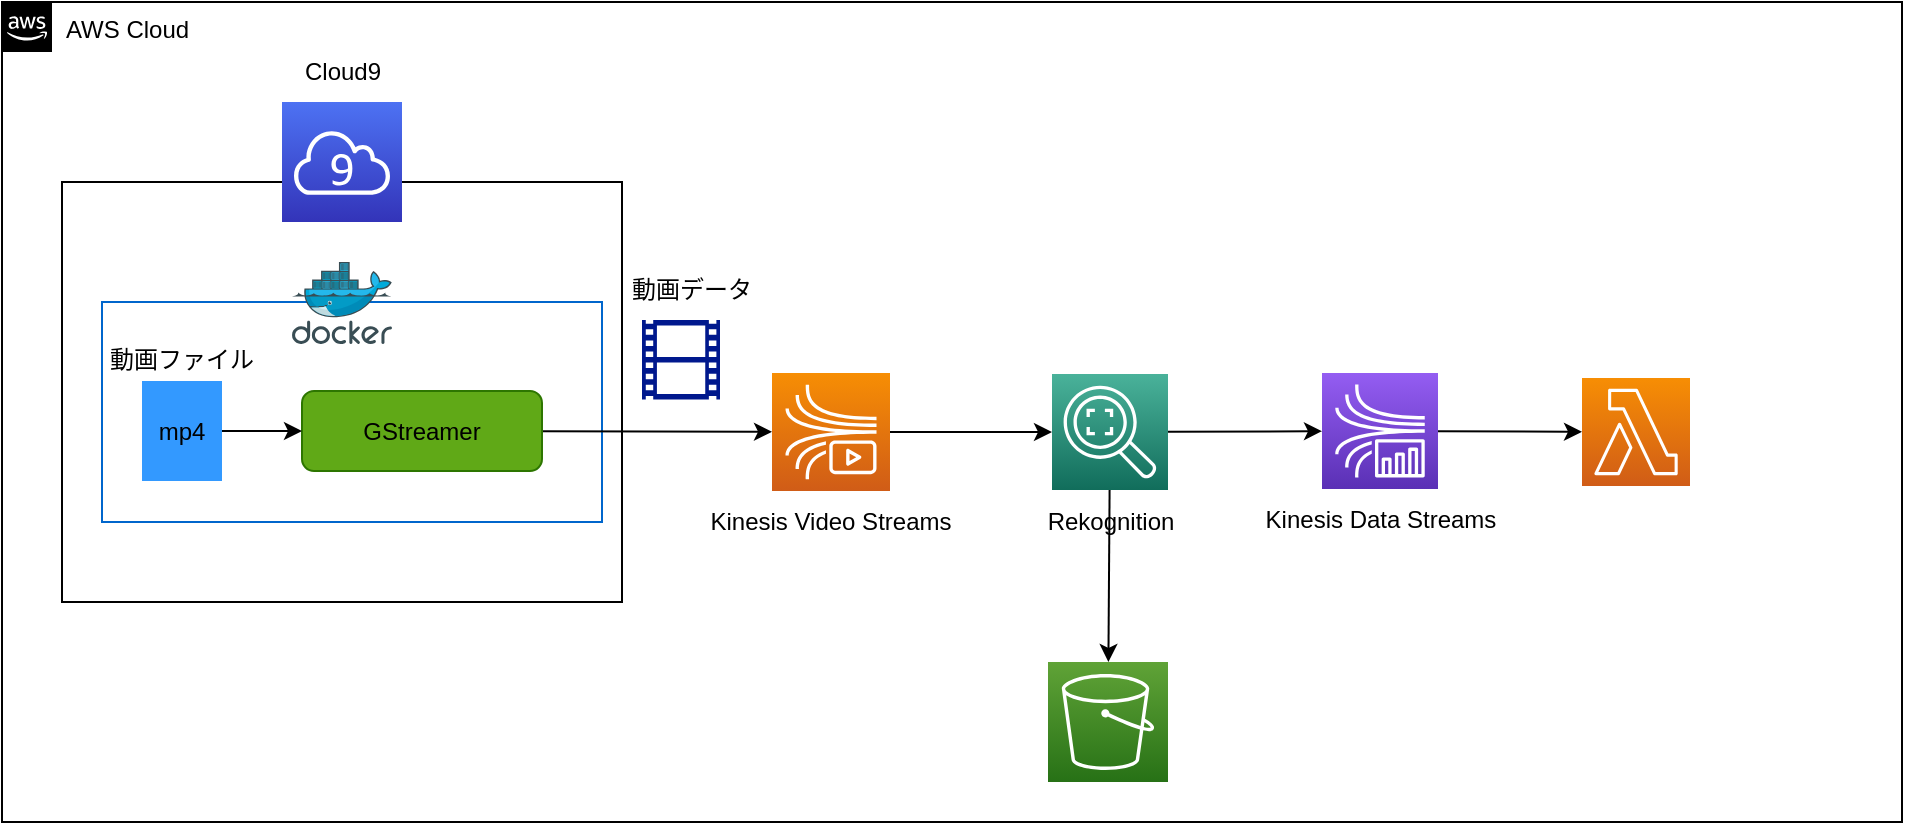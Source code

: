 <mxfile>
    <diagram id="9ZjgC-5HmLTE2_oXbilV" name="Page-1">
        <mxGraphModel dx="2055" dy="784" grid="1" gridSize="10" guides="1" tooltips="1" connect="1" arrows="1" fold="1" page="1" pageScale="1" pageWidth="850" pageHeight="1100" math="0" shadow="0">
            <root>
                <mxCell id="0"/>
                <mxCell id="1" parent="0"/>
                <mxCell id="2" value="AWS Cloud" style="points=[[0,0],[0.25,0],[0.5,0],[0.75,0],[1,0],[1,0.25],[1,0.5],[1,0.75],[1,1],[0.75,1],[0.5,1],[0.25,1],[0,1],[0,0.75],[0,0.5],[0,0.25]];outlineConnect=0;html=1;whiteSpace=wrap;fontSize=12;fontStyle=0;container=1;pointerEvents=0;collapsible=0;recursiveResize=0;shape=mxgraph.aws4.group;grIcon=mxgraph.aws4.group_aws_cloud_alt;fillColor=none;verticalAlign=top;align=left;spacingLeft=30;dashed=0;" parent="1" vertex="1">
                    <mxGeometry x="-140" y="170" width="950" height="410" as="geometry"/>
                </mxCell>
                <mxCell id="27" value="" style="edgeStyle=none;html=1;fontColor=#fbf9f9;" parent="2" source="3" target="4" edge="1">
                    <mxGeometry relative="1" as="geometry"/>
                </mxCell>
                <mxCell id="3" value="" style="sketch=0;points=[[0,0,0],[0.25,0,0],[0.5,0,0],[0.75,0,0],[1,0,0],[0,1,0],[0.25,1,0],[0.5,1,0],[0.75,1,0],[1,1,0],[0,0.25,0],[0,0.5,0],[0,0.75,0],[1,0.25,0],[1,0.5,0],[1,0.75,0]];outlineConnect=0;fontColor=#232F3E;gradientColor=#945DF2;gradientDirection=north;fillColor=#5A30B5;strokeColor=#ffffff;dashed=0;verticalLabelPosition=bottom;verticalAlign=top;align=center;html=1;fontSize=12;fontStyle=0;aspect=fixed;shape=mxgraph.aws4.resourceIcon;resIcon=mxgraph.aws4.kinesis_data_analytics;" parent="2" vertex="1">
                    <mxGeometry x="660" y="185.5" width="58" height="58" as="geometry"/>
                </mxCell>
                <mxCell id="6" value="" style="rounded=0;whiteSpace=wrap;html=1;fillColor=none;" parent="2" vertex="1">
                    <mxGeometry x="30" y="90" width="280" height="210" as="geometry"/>
                </mxCell>
                <mxCell id="5" value="" style="sketch=0;points=[[0,0,0],[0.25,0,0],[0.5,0,0],[0.75,0,0],[1,0,0],[0,1,0],[0.25,1,0],[0.5,1,0],[0.75,1,0],[1,1,0],[0,0.25,0],[0,0.5,0],[0,0.75,0],[1,0.25,0],[1,0.5,0],[1,0.75,0]];outlineConnect=0;fontColor=#232F3E;gradientColor=#4D72F3;gradientDirection=north;fillColor=#3334B9;strokeColor=#ffffff;dashed=0;verticalLabelPosition=bottom;verticalAlign=top;align=center;html=1;fontSize=12;fontStyle=0;aspect=fixed;shape=mxgraph.aws4.resourceIcon;resIcon=mxgraph.aws4.cloud9;" parent="2" vertex="1">
                    <mxGeometry x="140" y="50" width="60" height="60" as="geometry"/>
                </mxCell>
                <mxCell id="8" value="" style="rounded=0;whiteSpace=wrap;html=1;fillColor=none;strokeColor=#0066CC;" parent="2" vertex="1">
                    <mxGeometry x="50" y="150" width="250" height="110" as="geometry"/>
                </mxCell>
                <mxCell id="16" value="" style="edgeStyle=none;html=1;strokeColor=#000000;" parent="2" source="9" target="10" edge="1">
                    <mxGeometry relative="1" as="geometry"/>
                </mxCell>
                <mxCell id="9" value="&lt;font color=&quot;#000000&quot;&gt;GStreamer&lt;/font&gt;" style="rounded=1;whiteSpace=wrap;html=1;fillColor=#60a917;strokeColor=#2D7600;fontColor=#ffffff;" parent="2" vertex="1">
                    <mxGeometry x="150" y="194.5" width="120" height="40" as="geometry"/>
                </mxCell>
                <mxCell id="12" value="" style="edgeStyle=none;html=1;" parent="2" source="10" target="11" edge="1">
                    <mxGeometry relative="1" as="geometry"/>
                </mxCell>
                <mxCell id="10" value="" style="sketch=0;points=[[0,0,0],[0.25,0,0],[0.5,0,0],[0.75,0,0],[1,0,0],[0,1,0],[0.25,1,0],[0.5,1,0],[0.75,1,0],[1,1,0],[0,0.25,0],[0,0.5,0],[0,0.75,0],[1,0.25,0],[1,0.5,0],[1,0.75,0]];outlineConnect=0;fontColor=#232F3E;gradientColor=#F78E04;gradientDirection=north;fillColor=#D05C17;strokeColor=#ffffff;dashed=0;verticalLabelPosition=bottom;verticalAlign=top;align=center;html=1;fontSize=12;fontStyle=0;aspect=fixed;shape=mxgraph.aws4.resourceIcon;resIcon=mxgraph.aws4.kinesis_video_streams;" parent="2" vertex="1">
                    <mxGeometry x="385" y="185.5" width="59" height="59" as="geometry"/>
                </mxCell>
                <mxCell id="13" value="" style="edgeStyle=none;html=1;" parent="2" source="11" target="3" edge="1">
                    <mxGeometry relative="1" as="geometry"/>
                </mxCell>
                <mxCell id="11" value="" style="sketch=0;points=[[0,0,0],[0.25,0,0],[0.5,0,0],[0.75,0,0],[1,0,0],[0,1,0],[0.25,1,0],[0.5,1,0],[0.75,1,0],[1,1,0],[0,0.25,0],[0,0.5,0],[0,0.75,0],[1,0.25,0],[1,0.5,0],[1,0.75,0]];outlineConnect=0;fontColor=#232F3E;gradientColor=#4AB29A;gradientDirection=north;fillColor=#116D5B;strokeColor=#ffffff;dashed=0;verticalLabelPosition=bottom;verticalAlign=top;align=center;html=1;fontSize=12;fontStyle=0;aspect=fixed;shape=mxgraph.aws4.resourceIcon;resIcon=mxgraph.aws4.rekognition_2;" parent="2" vertex="1">
                    <mxGeometry x="525" y="186" width="58" height="58" as="geometry"/>
                </mxCell>
                <mxCell id="15" value="" style="sketch=0;aspect=fixed;pointerEvents=1;shadow=0;dashed=0;html=1;strokeColor=none;labelPosition=center;verticalLabelPosition=bottom;verticalAlign=top;align=center;fillColor=#00188D;shape=mxgraph.mscae.general.video" parent="2" vertex="1">
                    <mxGeometry x="320" y="159" width="39" height="39.8" as="geometry"/>
                </mxCell>
                <mxCell id="19" value="" style="edgeStyle=none;html=1;fontColor=#fbf9f9;strokeColor=#000000;" parent="2" source="18" target="9" edge="1">
                    <mxGeometry relative="1" as="geometry"/>
                </mxCell>
                <mxCell id="18" value="&lt;font color=&quot;#000000&quot;&gt;mp4&lt;/font&gt;" style="rounded=0;whiteSpace=wrap;html=1;fillColor=#3399FF;strokeColor=none;" parent="2" vertex="1">
                    <mxGeometry x="70" y="189.5" width="40" height="50" as="geometry"/>
                </mxCell>
                <mxCell id="7" value="" style="sketch=0;aspect=fixed;html=1;points=[];align=center;image;fontSize=12;image=img/lib/mscae/Docker.svg;" parent="2" vertex="1">
                    <mxGeometry x="145" y="130" width="50" height="41" as="geometry"/>
                </mxCell>
                <mxCell id="21" value="&lt;font color=&quot;#000000&quot;&gt;動画データ&lt;/font&gt;" style="text;strokeColor=none;align=center;fillColor=none;html=1;verticalAlign=middle;whiteSpace=wrap;rounded=0;fontColor=#fbf9f9;" parent="2" vertex="1">
                    <mxGeometry x="305" y="129" width="80" height="30" as="geometry"/>
                </mxCell>
                <mxCell id="22" value="&lt;font color=&quot;#000000&quot;&gt;Kinesis Video Streams&lt;/font&gt;" style="text;strokeColor=none;align=center;fillColor=none;html=1;verticalAlign=middle;whiteSpace=wrap;rounded=0;fontColor=#fbf9f9;" parent="2" vertex="1">
                    <mxGeometry x="347" y="244.5" width="135" height="30" as="geometry"/>
                </mxCell>
                <mxCell id="30" value="" style="edgeStyle=none;html=1;" edge="1" parent="2" source="11" target="29">
                    <mxGeometry relative="1" as="geometry"/>
                </mxCell>
                <mxCell id="23" value="&lt;font color=&quot;#000000&quot;&gt;Rekognition&lt;/font&gt;" style="text;strokeColor=none;align=center;fillColor=none;html=1;verticalAlign=middle;whiteSpace=wrap;rounded=0;fontColor=#fbf9f9;" parent="2" vertex="1">
                    <mxGeometry x="486.5" y="244.5" width="135" height="30" as="geometry"/>
                </mxCell>
                <mxCell id="24" value="&lt;font color=&quot;#000000&quot;&gt;Kinesis Data Streams&lt;/font&gt;" style="text;strokeColor=none;align=center;fillColor=none;html=1;verticalAlign=middle;whiteSpace=wrap;rounded=0;fontColor=#fbf9f9;" parent="2" vertex="1">
                    <mxGeometry x="621.5" y="243.5" width="135" height="30" as="geometry"/>
                </mxCell>
                <mxCell id="25" value="&lt;font color=&quot;#000000&quot;&gt;Cloud9&lt;/font&gt;" style="text;strokeColor=none;align=center;fillColor=none;html=1;verticalAlign=middle;whiteSpace=wrap;rounded=0;fontColor=#fbf9f9;" parent="2" vertex="1">
                    <mxGeometry x="102.5" y="20" width="135" height="30" as="geometry"/>
                </mxCell>
                <mxCell id="26" value="&lt;font color=&quot;#000000&quot;&gt;動画ファイル&lt;/font&gt;" style="text;strokeColor=none;align=center;fillColor=none;html=1;verticalAlign=middle;whiteSpace=wrap;rounded=0;fontColor=#fbf9f9;" parent="2" vertex="1">
                    <mxGeometry x="50" y="163.9" width="80" height="30" as="geometry"/>
                </mxCell>
                <mxCell id="4" value="" style="sketch=0;points=[[0,0,0],[0.25,0,0],[0.5,0,0],[0.75,0,0],[1,0,0],[0,1,0],[0.25,1,0],[0.5,1,0],[0.75,1,0],[1,1,0],[0,0.25,0],[0,0.5,0],[0,0.75,0],[1,0.25,0],[1,0.5,0],[1,0.75,0]];outlineConnect=0;fontColor=#232F3E;gradientColor=#F78E04;gradientDirection=north;fillColor=#D05C17;strokeColor=#ffffff;dashed=0;verticalLabelPosition=bottom;verticalAlign=top;align=center;html=1;fontSize=12;fontStyle=0;aspect=fixed;shape=mxgraph.aws4.resourceIcon;resIcon=mxgraph.aws4.lambda;" parent="2" vertex="1">
                    <mxGeometry x="790" y="188" width="54" height="54" as="geometry"/>
                </mxCell>
                <mxCell id="29" value="" style="sketch=0;points=[[0,0,0],[0.25,0,0],[0.5,0,0],[0.75,0,0],[1,0,0],[0,1,0],[0.25,1,0],[0.5,1,0],[0.75,1,0],[1,1,0],[0,0.25,0],[0,0.5,0],[0,0.75,0],[1,0.25,0],[1,0.5,0],[1,0.75,0]];outlineConnect=0;fontColor=#232F3E;gradientColor=#60A337;gradientDirection=north;fillColor=#277116;strokeColor=#ffffff;dashed=0;verticalLabelPosition=bottom;verticalAlign=top;align=center;html=1;fontSize=12;fontStyle=0;aspect=fixed;shape=mxgraph.aws4.resourceIcon;resIcon=mxgraph.aws4.s3;" vertex="1" parent="2">
                    <mxGeometry x="523" y="330" width="60" height="60" as="geometry"/>
                </mxCell>
            </root>
        </mxGraphModel>
    </diagram>
</mxfile>